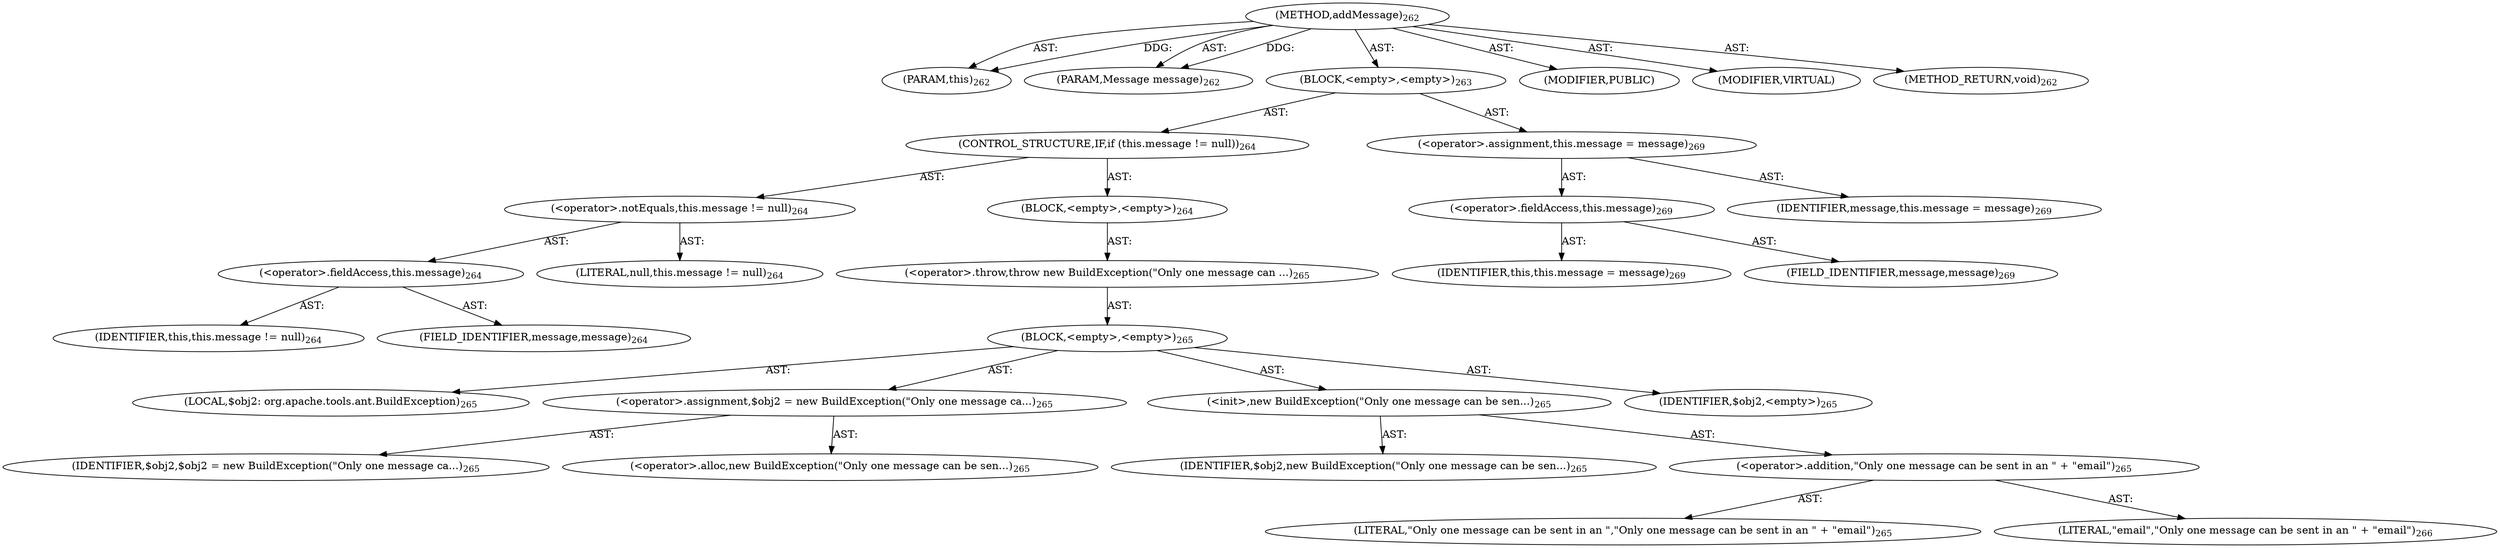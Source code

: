 digraph "addMessage" {  
"111669149708" [label = <(METHOD,addMessage)<SUB>262</SUB>> ]
"115964117002" [label = <(PARAM,this)<SUB>262</SUB>> ]
"115964117024" [label = <(PARAM,Message message)<SUB>262</SUB>> ]
"25769803792" [label = <(BLOCK,&lt;empty&gt;,&lt;empty&gt;)<SUB>263</SUB>> ]
"47244640258" [label = <(CONTROL_STRUCTURE,IF,if (this.message != null))<SUB>264</SUB>> ]
"30064771124" [label = <(&lt;operator&gt;.notEquals,this.message != null)<SUB>264</SUB>> ]
"30064771125" [label = <(&lt;operator&gt;.fieldAccess,this.message)<SUB>264</SUB>> ]
"68719476752" [label = <(IDENTIFIER,this,this.message != null)<SUB>264</SUB>> ]
"55834574868" [label = <(FIELD_IDENTIFIER,message,message)<SUB>264</SUB>> ]
"90194313222" [label = <(LITERAL,null,this.message != null)<SUB>264</SUB>> ]
"25769803793" [label = <(BLOCK,&lt;empty&gt;,&lt;empty&gt;)<SUB>264</SUB>> ]
"30064771126" [label = <(&lt;operator&gt;.throw,throw new BuildException(&quot;Only one message can ...)<SUB>265</SUB>> ]
"25769803794" [label = <(BLOCK,&lt;empty&gt;,&lt;empty&gt;)<SUB>265</SUB>> ]
"94489280514" [label = <(LOCAL,$obj2: org.apache.tools.ant.BuildException)<SUB>265</SUB>> ]
"30064771127" [label = <(&lt;operator&gt;.assignment,$obj2 = new BuildException(&quot;Only one message ca...)<SUB>265</SUB>> ]
"68719476799" [label = <(IDENTIFIER,$obj2,$obj2 = new BuildException(&quot;Only one message ca...)<SUB>265</SUB>> ]
"30064771128" [label = <(&lt;operator&gt;.alloc,new BuildException(&quot;Only one message can be sen...)<SUB>265</SUB>> ]
"30064771129" [label = <(&lt;init&gt;,new BuildException(&quot;Only one message can be sen...)<SUB>265</SUB>> ]
"68719476800" [label = <(IDENTIFIER,$obj2,new BuildException(&quot;Only one message can be sen...)<SUB>265</SUB>> ]
"30064771130" [label = <(&lt;operator&gt;.addition,&quot;Only one message can be sent in an &quot; + &quot;email&quot;)<SUB>265</SUB>> ]
"90194313223" [label = <(LITERAL,&quot;Only one message can be sent in an &quot;,&quot;Only one message can be sent in an &quot; + &quot;email&quot;)<SUB>265</SUB>> ]
"90194313224" [label = <(LITERAL,&quot;email&quot;,&quot;Only one message can be sent in an &quot; + &quot;email&quot;)<SUB>266</SUB>> ]
"68719476801" [label = <(IDENTIFIER,$obj2,&lt;empty&gt;)<SUB>265</SUB>> ]
"30064771131" [label = <(&lt;operator&gt;.assignment,this.message = message)<SUB>269</SUB>> ]
"30064771132" [label = <(&lt;operator&gt;.fieldAccess,this.message)<SUB>269</SUB>> ]
"68719476753" [label = <(IDENTIFIER,this,this.message = message)<SUB>269</SUB>> ]
"55834574869" [label = <(FIELD_IDENTIFIER,message,message)<SUB>269</SUB>> ]
"68719476802" [label = <(IDENTIFIER,message,this.message = message)<SUB>269</SUB>> ]
"133143986228" [label = <(MODIFIER,PUBLIC)> ]
"133143986229" [label = <(MODIFIER,VIRTUAL)> ]
"128849018892" [label = <(METHOD_RETURN,void)<SUB>262</SUB>> ]
  "111669149708" -> "115964117002"  [ label = "AST: "] 
  "111669149708" -> "115964117024"  [ label = "AST: "] 
  "111669149708" -> "25769803792"  [ label = "AST: "] 
  "111669149708" -> "133143986228"  [ label = "AST: "] 
  "111669149708" -> "133143986229"  [ label = "AST: "] 
  "111669149708" -> "128849018892"  [ label = "AST: "] 
  "25769803792" -> "47244640258"  [ label = "AST: "] 
  "25769803792" -> "30064771131"  [ label = "AST: "] 
  "47244640258" -> "30064771124"  [ label = "AST: "] 
  "47244640258" -> "25769803793"  [ label = "AST: "] 
  "30064771124" -> "30064771125"  [ label = "AST: "] 
  "30064771124" -> "90194313222"  [ label = "AST: "] 
  "30064771125" -> "68719476752"  [ label = "AST: "] 
  "30064771125" -> "55834574868"  [ label = "AST: "] 
  "25769803793" -> "30064771126"  [ label = "AST: "] 
  "30064771126" -> "25769803794"  [ label = "AST: "] 
  "25769803794" -> "94489280514"  [ label = "AST: "] 
  "25769803794" -> "30064771127"  [ label = "AST: "] 
  "25769803794" -> "30064771129"  [ label = "AST: "] 
  "25769803794" -> "68719476801"  [ label = "AST: "] 
  "30064771127" -> "68719476799"  [ label = "AST: "] 
  "30064771127" -> "30064771128"  [ label = "AST: "] 
  "30064771129" -> "68719476800"  [ label = "AST: "] 
  "30064771129" -> "30064771130"  [ label = "AST: "] 
  "30064771130" -> "90194313223"  [ label = "AST: "] 
  "30064771130" -> "90194313224"  [ label = "AST: "] 
  "30064771131" -> "30064771132"  [ label = "AST: "] 
  "30064771131" -> "68719476802"  [ label = "AST: "] 
  "30064771132" -> "68719476753"  [ label = "AST: "] 
  "30064771132" -> "55834574869"  [ label = "AST: "] 
  "111669149708" -> "115964117002"  [ label = "DDG: "] 
  "111669149708" -> "115964117024"  [ label = "DDG: "] 
}
